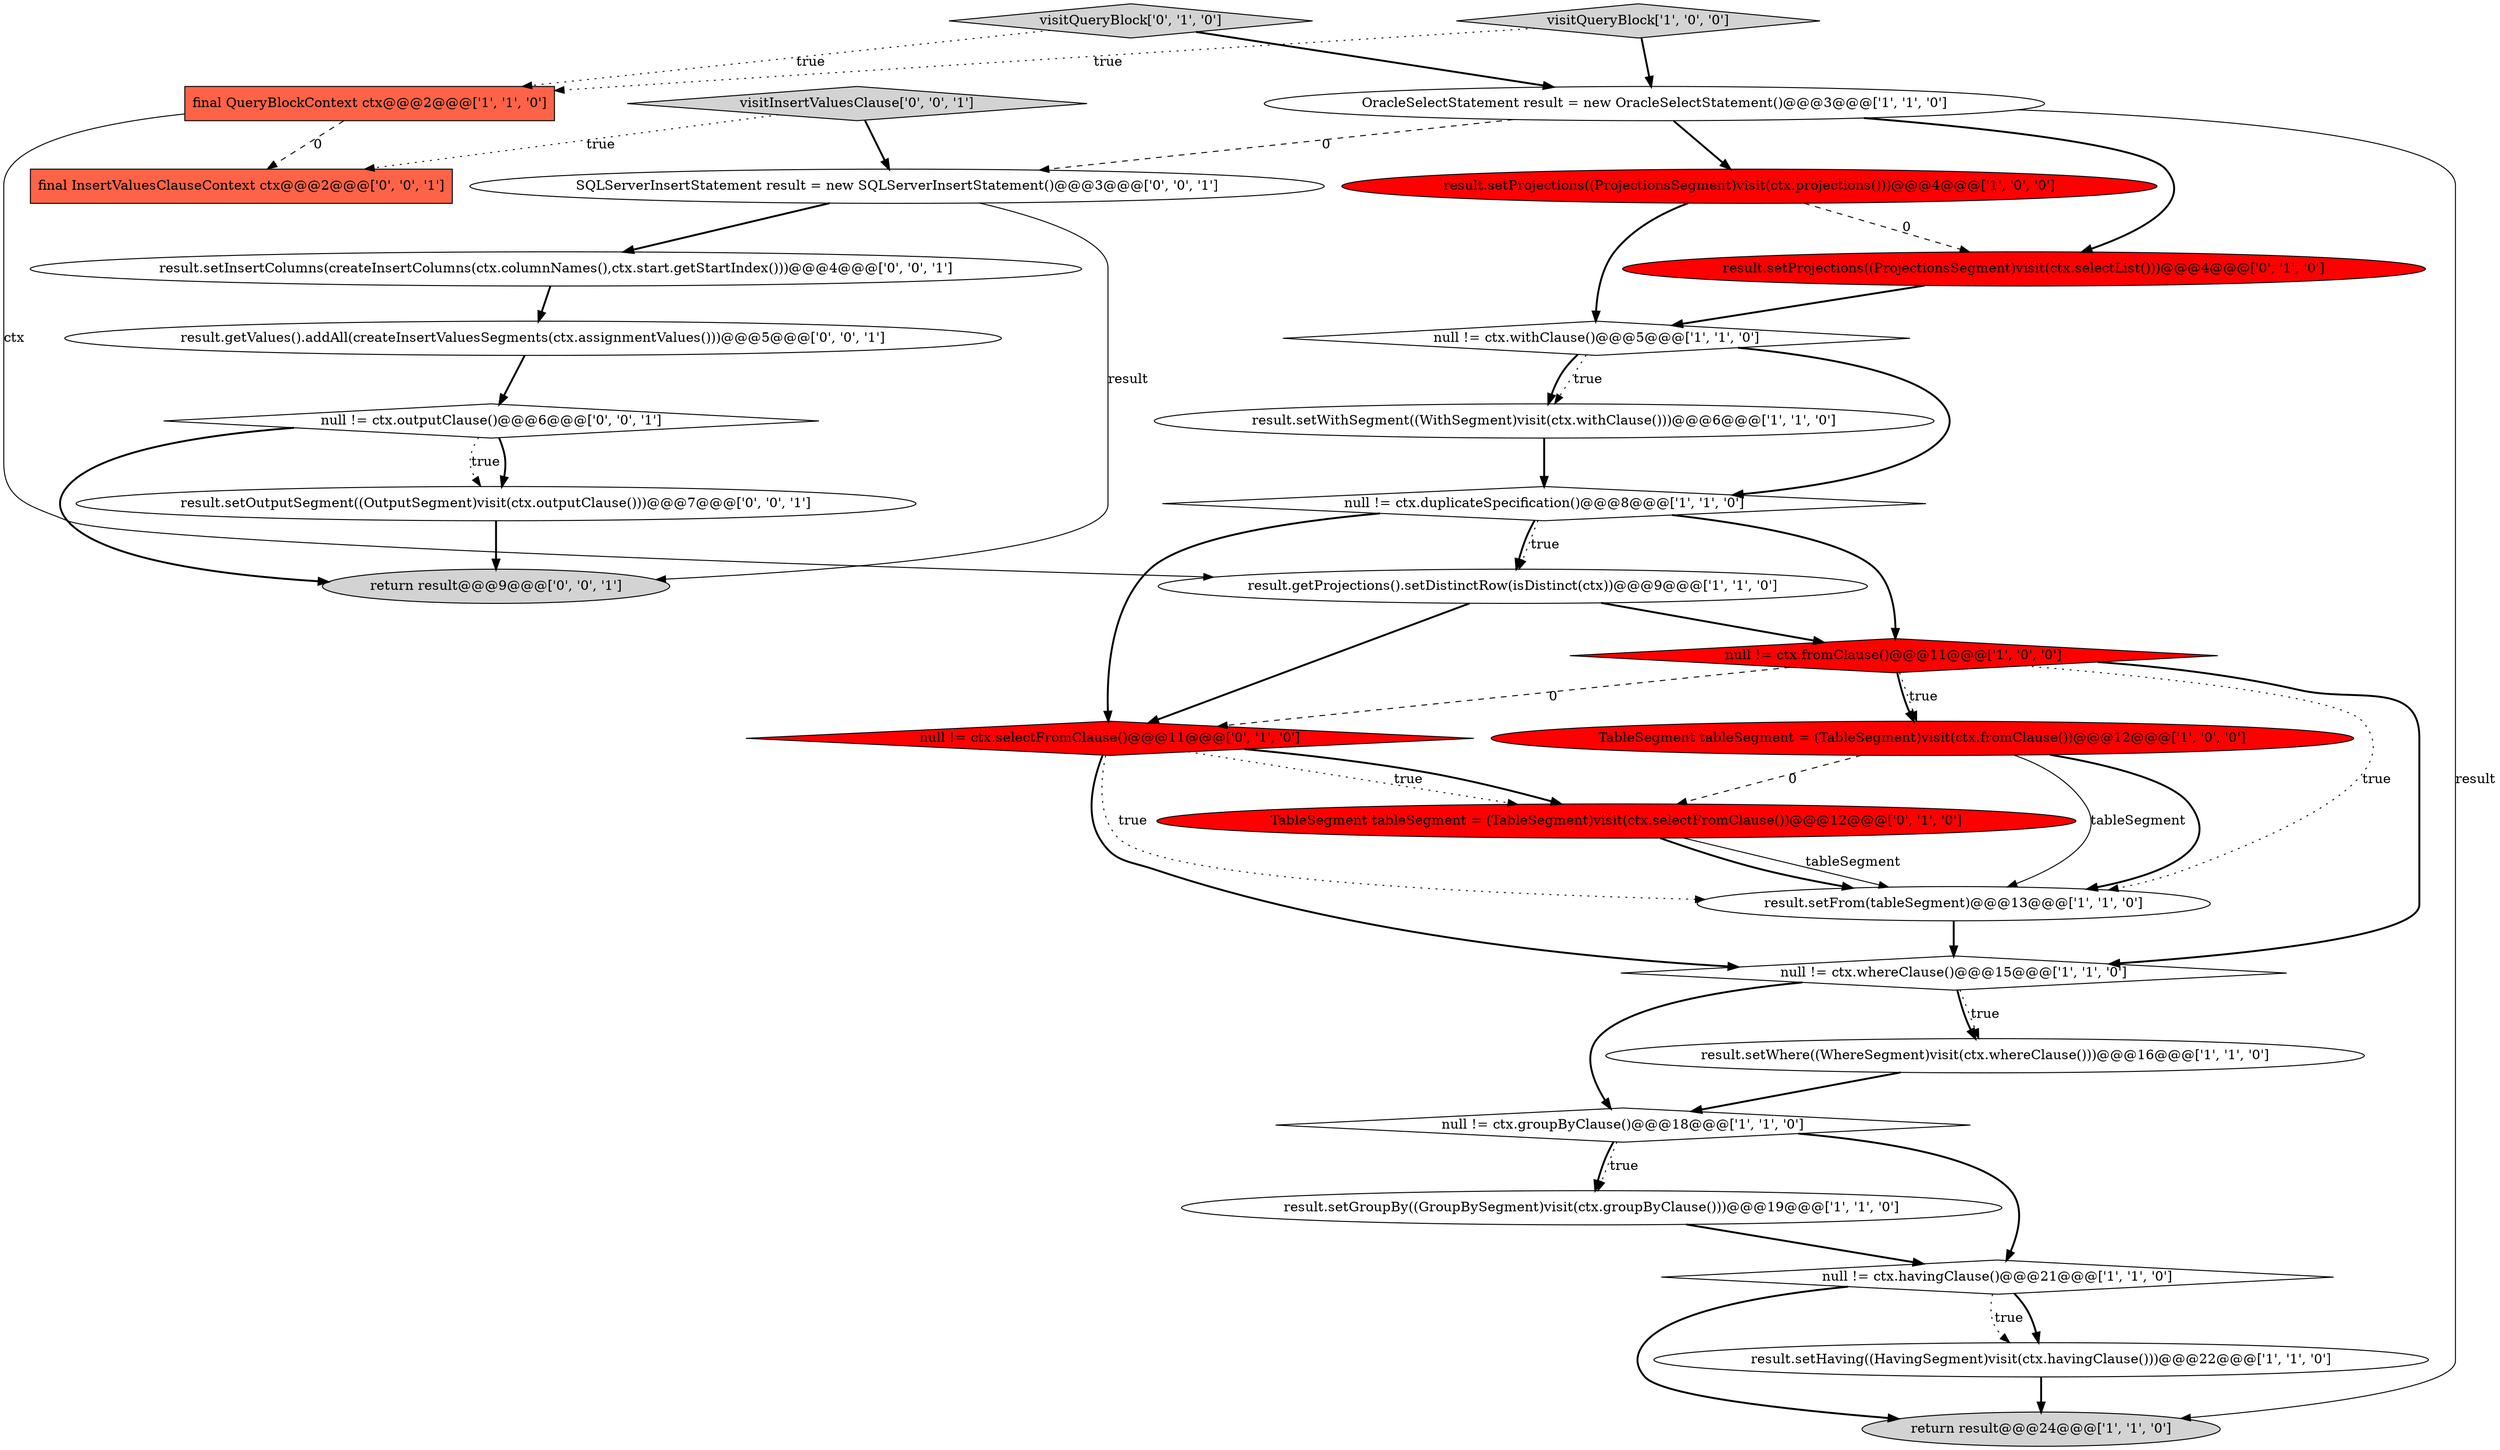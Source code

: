 digraph {
17 [style = filled, label = "null != ctx.fromClause()@@@11@@@['1', '0', '0']", fillcolor = red, shape = diamond image = "AAA1AAABBB1BBB"];
13 [style = filled, label = "result.setGroupBy((GroupBySegment)visit(ctx.groupByClause()))@@@19@@@['1', '1', '0']", fillcolor = white, shape = ellipse image = "AAA0AAABBB1BBB"];
9 [style = filled, label = "result.setProjections((ProjectionsSegment)visit(ctx.projections()))@@@4@@@['1', '0', '0']", fillcolor = red, shape = ellipse image = "AAA1AAABBB1BBB"];
20 [style = filled, label = "null != ctx.selectFromClause()@@@11@@@['0', '1', '0']", fillcolor = red, shape = diamond image = "AAA1AAABBB2BBB"];
10 [style = filled, label = "result.setHaving((HavingSegment)visit(ctx.havingClause()))@@@22@@@['1', '1', '0']", fillcolor = white, shape = ellipse image = "AAA0AAABBB1BBB"];
18 [style = filled, label = "visitQueryBlock['0', '1', '0']", fillcolor = lightgray, shape = diamond image = "AAA0AAABBB2BBB"];
0 [style = filled, label = "return result@@@24@@@['1', '1', '0']", fillcolor = lightgray, shape = ellipse image = "AAA0AAABBB1BBB"];
23 [style = filled, label = "visitInsertValuesClause['0', '0', '1']", fillcolor = lightgray, shape = diamond image = "AAA0AAABBB3BBB"];
5 [style = filled, label = "null != ctx.havingClause()@@@21@@@['1', '1', '0']", fillcolor = white, shape = diamond image = "AAA0AAABBB1BBB"];
14 [style = filled, label = "final QueryBlockContext ctx@@@2@@@['1', '1', '0']", fillcolor = tomato, shape = box image = "AAA0AAABBB1BBB"];
28 [style = filled, label = "result.setOutputSegment((OutputSegment)visit(ctx.outputClause()))@@@7@@@['0', '0', '1']", fillcolor = white, shape = ellipse image = "AAA0AAABBB3BBB"];
1 [style = filled, label = "visitQueryBlock['1', '0', '0']", fillcolor = lightgray, shape = diamond image = "AAA0AAABBB1BBB"];
8 [style = filled, label = "result.getProjections().setDistinctRow(isDistinct(ctx))@@@9@@@['1', '1', '0']", fillcolor = white, shape = ellipse image = "AAA0AAABBB1BBB"];
3 [style = filled, label = "null != ctx.groupByClause()@@@18@@@['1', '1', '0']", fillcolor = white, shape = diamond image = "AAA0AAABBB1BBB"];
16 [style = filled, label = "result.setFrom(tableSegment)@@@13@@@['1', '1', '0']", fillcolor = white, shape = ellipse image = "AAA0AAABBB1BBB"];
26 [style = filled, label = "return result@@@9@@@['0', '0', '1']", fillcolor = lightgray, shape = ellipse image = "AAA0AAABBB3BBB"];
27 [style = filled, label = "result.setInsertColumns(createInsertColumns(ctx.columnNames(),ctx.start.getStartIndex()))@@@4@@@['0', '0', '1']", fillcolor = white, shape = ellipse image = "AAA0AAABBB3BBB"];
2 [style = filled, label = "TableSegment tableSegment = (TableSegment)visit(ctx.fromClause())@@@12@@@['1', '0', '0']", fillcolor = red, shape = ellipse image = "AAA1AAABBB1BBB"];
25 [style = filled, label = "null != ctx.outputClause()@@@6@@@['0', '0', '1']", fillcolor = white, shape = diamond image = "AAA0AAABBB3BBB"];
7 [style = filled, label = "null != ctx.whereClause()@@@15@@@['1', '1', '0']", fillcolor = white, shape = diamond image = "AAA0AAABBB1BBB"];
22 [style = filled, label = "SQLServerInsertStatement result = new SQLServerInsertStatement()@@@3@@@['0', '0', '1']", fillcolor = white, shape = ellipse image = "AAA0AAABBB3BBB"];
24 [style = filled, label = "final InsertValuesClauseContext ctx@@@2@@@['0', '0', '1']", fillcolor = tomato, shape = box image = "AAA0AAABBB3BBB"];
19 [style = filled, label = "result.setProjections((ProjectionsSegment)visit(ctx.selectList()))@@@4@@@['0', '1', '0']", fillcolor = red, shape = ellipse image = "AAA1AAABBB2BBB"];
4 [style = filled, label = "OracleSelectStatement result = new OracleSelectStatement()@@@3@@@['1', '1', '0']", fillcolor = white, shape = ellipse image = "AAA0AAABBB1BBB"];
29 [style = filled, label = "result.getValues().addAll(createInsertValuesSegments(ctx.assignmentValues()))@@@5@@@['0', '0', '1']", fillcolor = white, shape = ellipse image = "AAA0AAABBB3BBB"];
11 [style = filled, label = "result.setWhere((WhereSegment)visit(ctx.whereClause()))@@@16@@@['1', '1', '0']", fillcolor = white, shape = ellipse image = "AAA0AAABBB1BBB"];
15 [style = filled, label = "result.setWithSegment((WithSegment)visit(ctx.withClause()))@@@6@@@['1', '1', '0']", fillcolor = white, shape = ellipse image = "AAA0AAABBB1BBB"];
21 [style = filled, label = "TableSegment tableSegment = (TableSegment)visit(ctx.selectFromClause())@@@12@@@['0', '1', '0']", fillcolor = red, shape = ellipse image = "AAA1AAABBB2BBB"];
12 [style = filled, label = "null != ctx.withClause()@@@5@@@['1', '1', '0']", fillcolor = white, shape = diamond image = "AAA0AAABBB1BBB"];
6 [style = filled, label = "null != ctx.duplicateSpecification()@@@8@@@['1', '1', '0']", fillcolor = white, shape = diamond image = "AAA0AAABBB1BBB"];
4->0 [style = solid, label="result"];
6->17 [style = bold, label=""];
4->9 [style = bold, label=""];
5->10 [style = bold, label=""];
14->24 [style = dashed, label="0"];
1->4 [style = bold, label=""];
25->28 [style = bold, label=""];
7->11 [style = bold, label=""];
19->12 [style = bold, label=""];
5->10 [style = dotted, label="true"];
12->15 [style = bold, label=""];
16->7 [style = bold, label=""];
21->16 [style = solid, label="tableSegment"];
4->19 [style = bold, label=""];
12->15 [style = dotted, label="true"];
2->16 [style = solid, label="tableSegment"];
29->25 [style = bold, label=""];
28->26 [style = bold, label=""];
15->6 [style = bold, label=""];
25->28 [style = dotted, label="true"];
20->21 [style = dotted, label="true"];
1->14 [style = dotted, label="true"];
4->22 [style = dashed, label="0"];
12->6 [style = bold, label=""];
14->8 [style = solid, label="ctx"];
18->14 [style = dotted, label="true"];
7->3 [style = bold, label=""];
20->21 [style = bold, label=""];
17->7 [style = bold, label=""];
8->17 [style = bold, label=""];
6->20 [style = bold, label=""];
17->16 [style = dotted, label="true"];
9->19 [style = dashed, label="0"];
3->5 [style = bold, label=""];
23->22 [style = bold, label=""];
8->20 [style = bold, label=""];
18->4 [style = bold, label=""];
17->2 [style = bold, label=""];
5->0 [style = bold, label=""];
22->27 [style = bold, label=""];
11->3 [style = bold, label=""];
7->11 [style = dotted, label="true"];
6->8 [style = dotted, label="true"];
17->20 [style = dashed, label="0"];
22->26 [style = solid, label="result"];
2->21 [style = dashed, label="0"];
10->0 [style = bold, label=""];
6->8 [style = bold, label=""];
25->26 [style = bold, label=""];
13->5 [style = bold, label=""];
3->13 [style = bold, label=""];
21->16 [style = bold, label=""];
17->2 [style = dotted, label="true"];
9->12 [style = bold, label=""];
27->29 [style = bold, label=""];
20->7 [style = bold, label=""];
23->24 [style = dotted, label="true"];
3->13 [style = dotted, label="true"];
20->16 [style = dotted, label="true"];
2->16 [style = bold, label=""];
}
